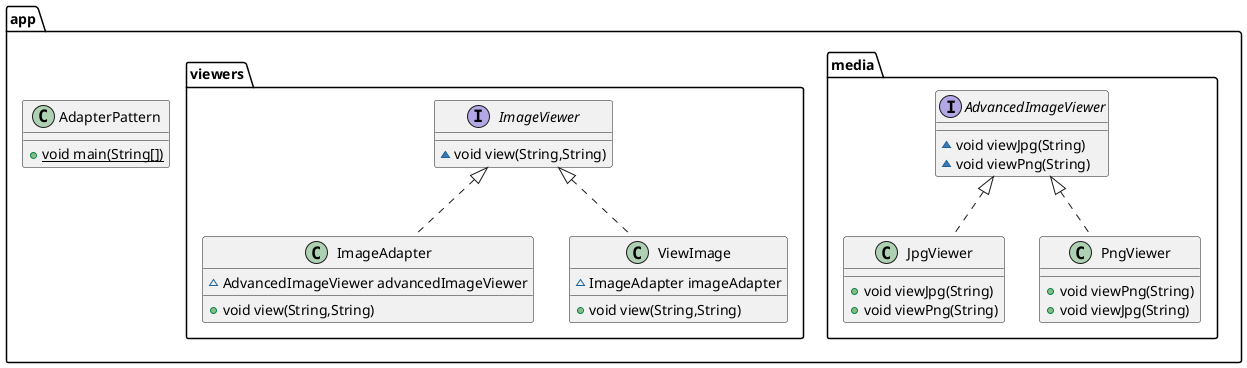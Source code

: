 @startuml
class app.media.JpgViewer {
+ void viewJpg(String)
+ void viewPng(String)
}
class app.viewers.ImageAdapter {
~ AdvancedImageViewer advancedImageViewer
+ void view(String,String)
}
class app.AdapterPattern {
+ {static} void main(String[])
}
class app.media.PngViewer {
+ void viewPng(String)
+ void viewJpg(String)
}
interface app.viewers.ImageViewer {
~ void view(String,String)
}
interface app.media.AdvancedImageViewer {
~ void viewJpg(String)
~ void viewPng(String)
}
class app.viewers.ViewImage {
~ ImageAdapter imageAdapter
+ void view(String,String)
}


app.media.AdvancedImageViewer <|.. app.media.JpgViewer
app.viewers.ImageViewer <|.. app.viewers.ImageAdapter
app.media.AdvancedImageViewer <|.. app.media.PngViewer
app.viewers.ImageViewer <|.. app.viewers.ViewImage
@enduml